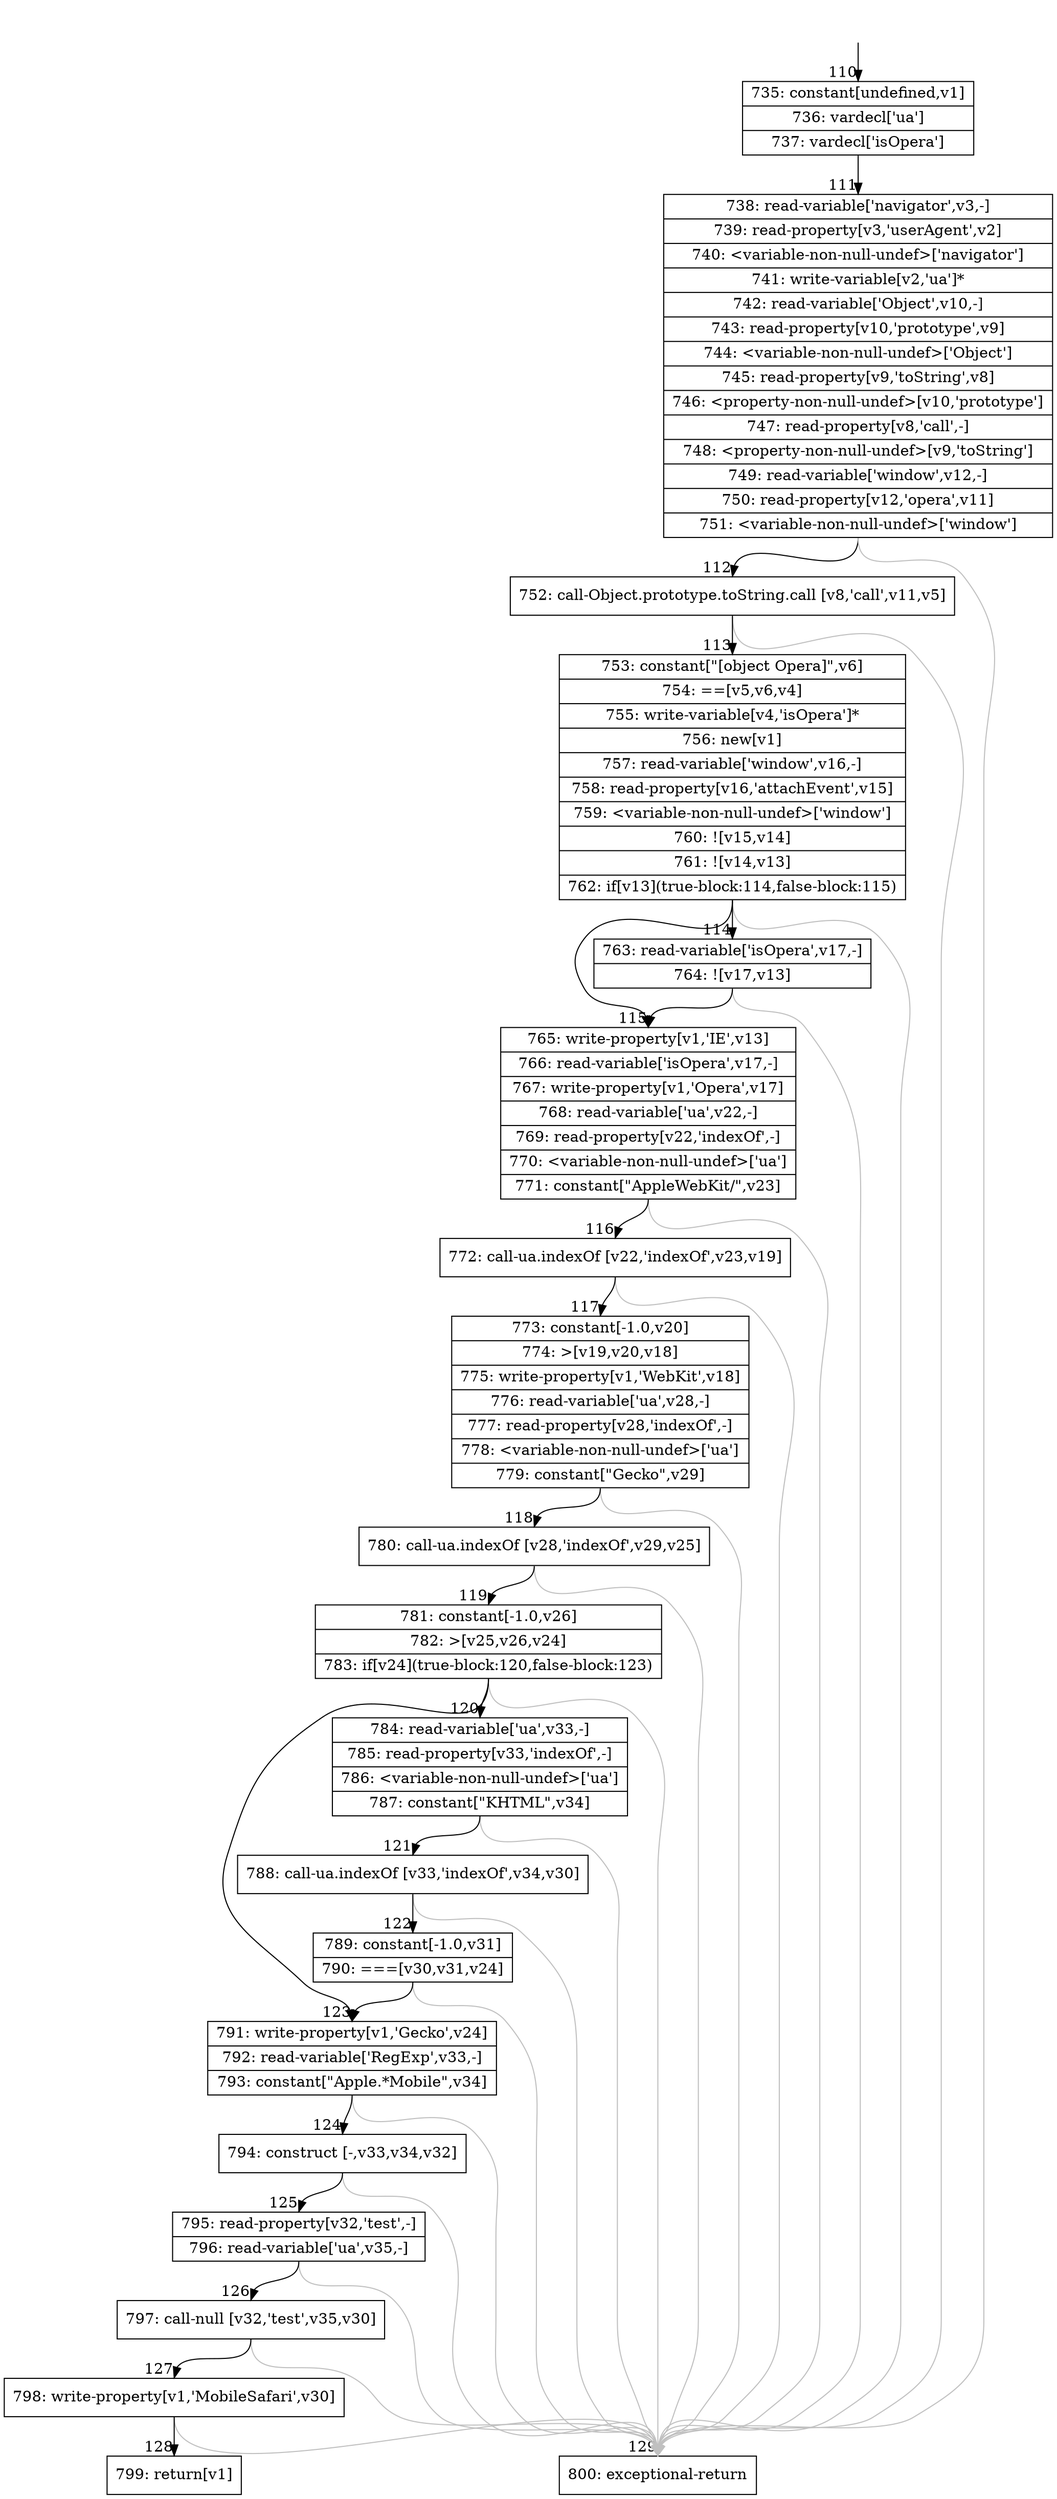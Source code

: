 digraph {
rankdir="TD"
BB_entry1[shape=none,label=""];
BB_entry1 -> BB110 [tailport=s, headport=n, headlabel="    110"]
BB110 [shape=record label="{735: constant[undefined,v1]|736: vardecl['ua']|737: vardecl['isOpera']}" ] 
BB110 -> BB111 [tailport=s, headport=n, headlabel="      111"]
BB111 [shape=record label="{738: read-variable['navigator',v3,-]|739: read-property[v3,'userAgent',v2]|740: \<variable-non-null-undef\>['navigator']|741: write-variable[v2,'ua']*|742: read-variable['Object',v10,-]|743: read-property[v10,'prototype',v9]|744: \<variable-non-null-undef\>['Object']|745: read-property[v9,'toString',v8]|746: \<property-non-null-undef\>[v10,'prototype']|747: read-property[v8,'call',-]|748: \<property-non-null-undef\>[v9,'toString']|749: read-variable['window',v12,-]|750: read-property[v12,'opera',v11]|751: \<variable-non-null-undef\>['window']}" ] 
BB111 -> BB112 [tailport=s, headport=n, headlabel="      112"]
BB111 -> BB129 [tailport=s, headport=n, color=gray, headlabel="      129"]
BB112 [shape=record label="{752: call-Object.prototype.toString.call [v8,'call',v11,v5]}" ] 
BB112 -> BB113 [tailport=s, headport=n, headlabel="      113"]
BB112 -> BB129 [tailport=s, headport=n, color=gray]
BB113 [shape=record label="{753: constant[\"[object Opera]\",v6]|754: ==[v5,v6,v4]|755: write-variable[v4,'isOpera']*|756: new[v1]|757: read-variable['window',v16,-]|758: read-property[v16,'attachEvent',v15]|759: \<variable-non-null-undef\>['window']|760: ![v15,v14]|761: ![v14,v13]|762: if[v13](true-block:114,false-block:115)}" ] 
BB113 -> BB115 [tailport=s, headport=n, headlabel="      115"]
BB113 -> BB114 [tailport=s, headport=n, headlabel="      114"]
BB113 -> BB129 [tailport=s, headport=n, color=gray]
BB114 [shape=record label="{763: read-variable['isOpera',v17,-]|764: ![v17,v13]}" ] 
BB114 -> BB115 [tailport=s, headport=n]
BB114 -> BB129 [tailport=s, headport=n, color=gray]
BB115 [shape=record label="{765: write-property[v1,'IE',v13]|766: read-variable['isOpera',v17,-]|767: write-property[v1,'Opera',v17]|768: read-variable['ua',v22,-]|769: read-property[v22,'indexOf',-]|770: \<variable-non-null-undef\>['ua']|771: constant[\"AppleWebKit/\",v23]}" ] 
BB115 -> BB116 [tailport=s, headport=n, headlabel="      116"]
BB115 -> BB129 [tailport=s, headport=n, color=gray]
BB116 [shape=record label="{772: call-ua.indexOf [v22,'indexOf',v23,v19]}" ] 
BB116 -> BB117 [tailport=s, headport=n, headlabel="      117"]
BB116 -> BB129 [tailport=s, headport=n, color=gray]
BB117 [shape=record label="{773: constant[-1.0,v20]|774: \>[v19,v20,v18]|775: write-property[v1,'WebKit',v18]|776: read-variable['ua',v28,-]|777: read-property[v28,'indexOf',-]|778: \<variable-non-null-undef\>['ua']|779: constant[\"Gecko\",v29]}" ] 
BB117 -> BB118 [tailport=s, headport=n, headlabel="      118"]
BB117 -> BB129 [tailport=s, headport=n, color=gray]
BB118 [shape=record label="{780: call-ua.indexOf [v28,'indexOf',v29,v25]}" ] 
BB118 -> BB119 [tailport=s, headport=n, headlabel="      119"]
BB118 -> BB129 [tailport=s, headport=n, color=gray]
BB119 [shape=record label="{781: constant[-1.0,v26]|782: \>[v25,v26,v24]|783: if[v24](true-block:120,false-block:123)}" ] 
BB119 -> BB123 [tailport=s, headport=n, headlabel="      123"]
BB119 -> BB120 [tailport=s, headport=n, headlabel="      120"]
BB119 -> BB129 [tailport=s, headport=n, color=gray]
BB120 [shape=record label="{784: read-variable['ua',v33,-]|785: read-property[v33,'indexOf',-]|786: \<variable-non-null-undef\>['ua']|787: constant[\"KHTML\",v34]}" ] 
BB120 -> BB121 [tailport=s, headport=n, headlabel="      121"]
BB120 -> BB129 [tailport=s, headport=n, color=gray]
BB121 [shape=record label="{788: call-ua.indexOf [v33,'indexOf',v34,v30]}" ] 
BB121 -> BB122 [tailport=s, headport=n, headlabel="      122"]
BB121 -> BB129 [tailport=s, headport=n, color=gray]
BB122 [shape=record label="{789: constant[-1.0,v31]|790: ===[v30,v31,v24]}" ] 
BB122 -> BB123 [tailport=s, headport=n]
BB122 -> BB129 [tailport=s, headport=n, color=gray]
BB123 [shape=record label="{791: write-property[v1,'Gecko',v24]|792: read-variable['RegExp',v33,-]|793: constant[\"Apple.*Mobile\",v34]}" ] 
BB123 -> BB124 [tailport=s, headport=n, headlabel="      124"]
BB123 -> BB129 [tailport=s, headport=n, color=gray]
BB124 [shape=record label="{794: construct [-,v33,v34,v32]}" ] 
BB124 -> BB125 [tailport=s, headport=n, headlabel="      125"]
BB124 -> BB129 [tailport=s, headport=n, color=gray]
BB125 [shape=record label="{795: read-property[v32,'test',-]|796: read-variable['ua',v35,-]}" ] 
BB125 -> BB126 [tailport=s, headport=n, headlabel="      126"]
BB125 -> BB129 [tailport=s, headport=n, color=gray]
BB126 [shape=record label="{797: call-null [v32,'test',v35,v30]}" ] 
BB126 -> BB127 [tailport=s, headport=n, headlabel="      127"]
BB126 -> BB129 [tailport=s, headport=n, color=gray]
BB127 [shape=record label="{798: write-property[v1,'MobileSafari',v30]}" ] 
BB127 -> BB128 [tailport=s, headport=n, headlabel="      128"]
BB127 -> BB129 [tailport=s, headport=n, color=gray]
BB128 [shape=record label="{799: return[v1]}" ] 
BB129 [shape=record label="{800: exceptional-return}" ] 
//#$~ 21
}
